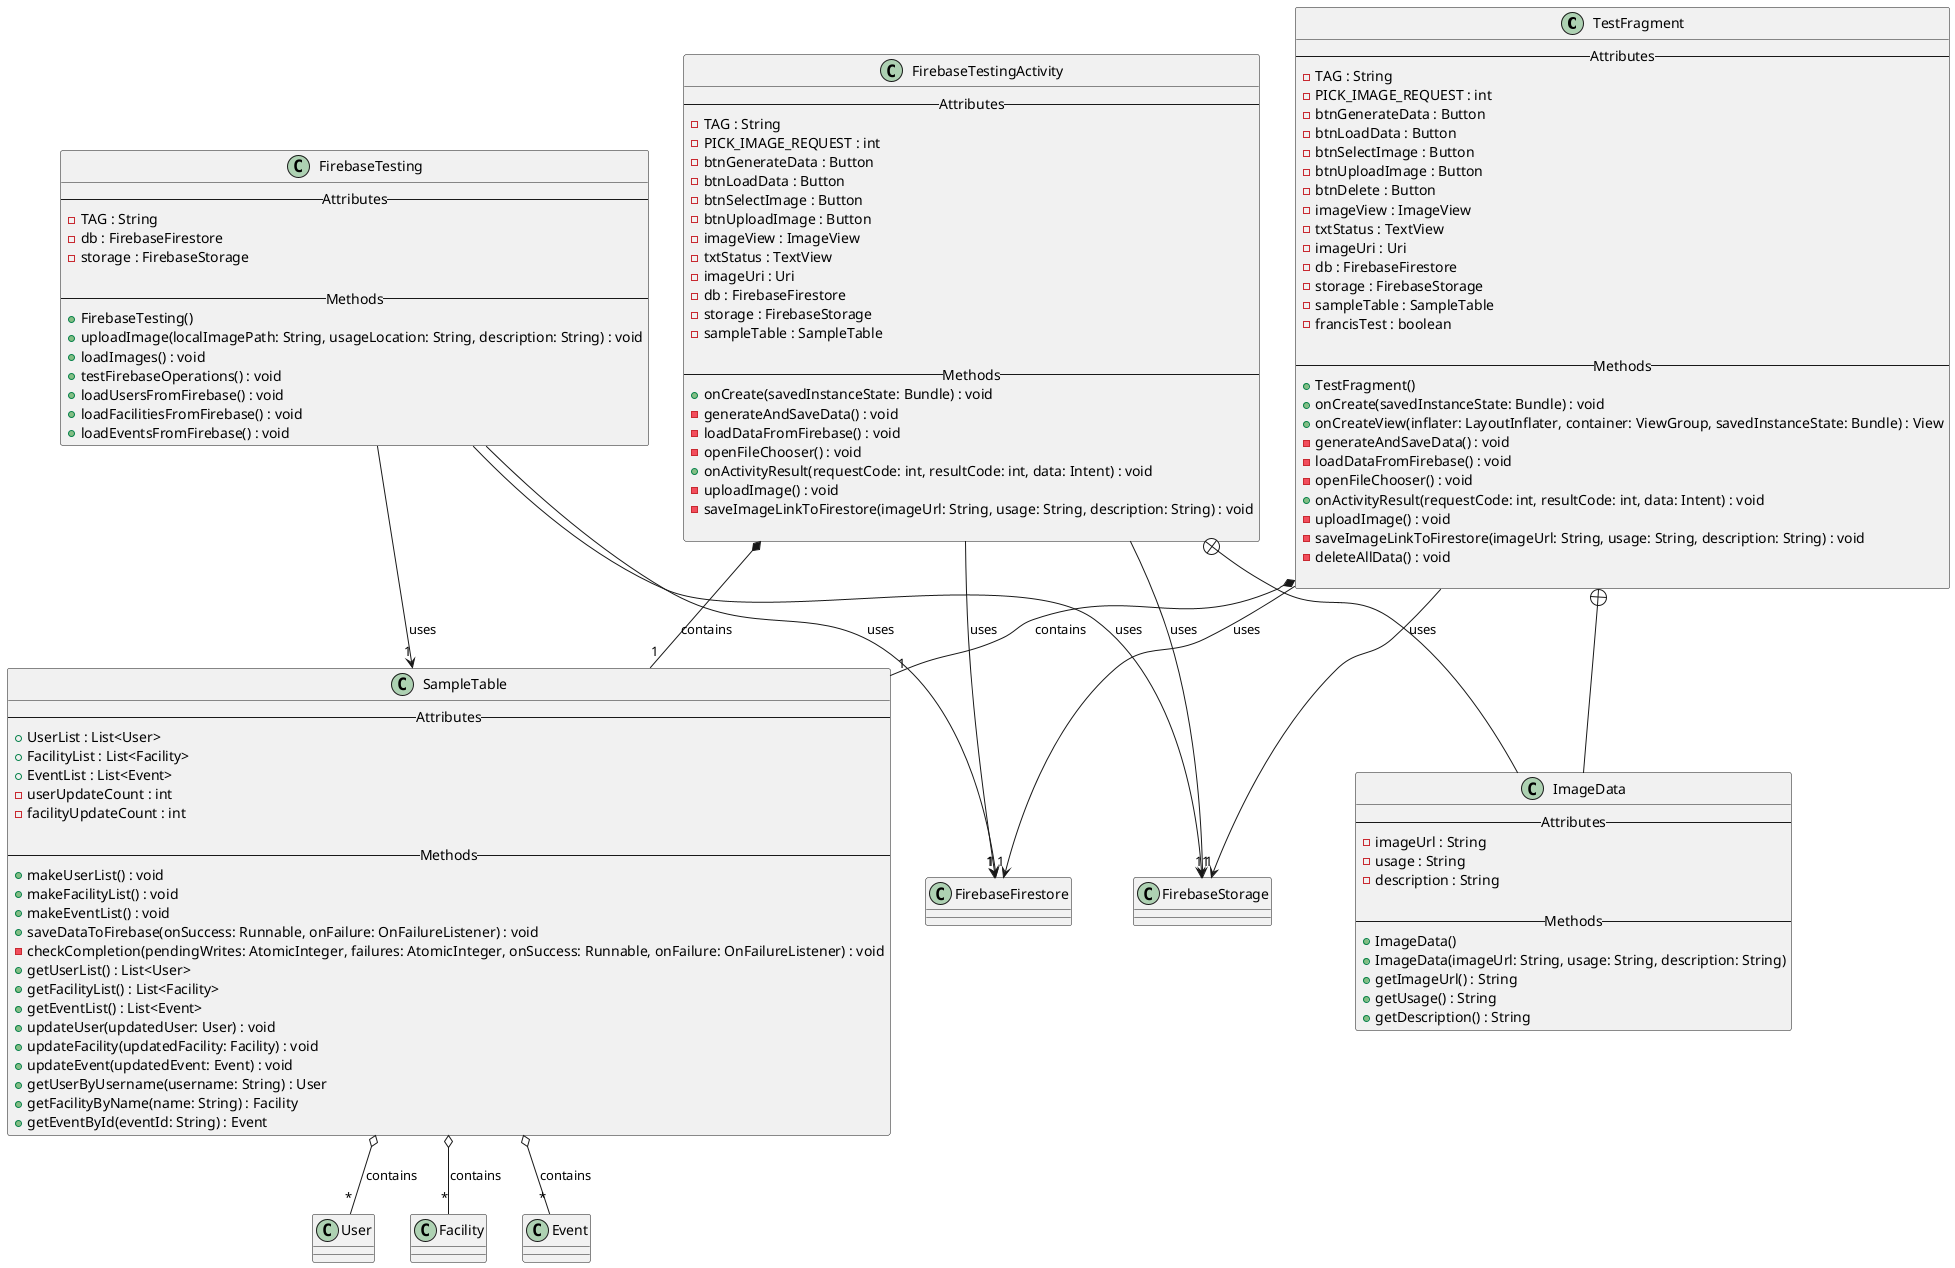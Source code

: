 @startuml
class TestFragment {
    -- Attributes --
    - TAG : String
    - PICK_IMAGE_REQUEST : int
    - btnGenerateData : Button
    - btnLoadData : Button
    - btnSelectImage : Button
    - btnUploadImage : Button
    - btnDelete : Button
    - imageView : ImageView
    - txtStatus : TextView
    - imageUri : Uri
    - db : FirebaseFirestore
    - storage : FirebaseStorage
    - sampleTable : SampleTable
    - francisTest : boolean

    -- Methods --
    + TestFragment()
    + onCreate(savedInstanceState: Bundle) : void
    + onCreateView(inflater: LayoutInflater, container: ViewGroup, savedInstanceState: Bundle) : View
    - generateAndSaveData() : void
    - loadDataFromFirebase() : void
    - openFileChooser() : void
    + onActivityResult(requestCode: int, resultCode: int, data: Intent) : void
    - uploadImage() : void
    - saveImageLinkToFirestore(imageUrl: String, usage: String, description: String) : void
    - deleteAllData() : void

'    -- Inner Class --
'    class ImageData {
'        -- Attributes --
'        - imageUrl : String
'        - usage : String
'        - description : String
'
'        -- Methods --
'        + ImageData()
'        + ImageData(imageUrl: String, usage: String, description: String)
'        + getImageUrl() : String
'        + getUsage() : String
'        + getDescription() : String
'    }
}

class SampleTable {
    -- Attributes --
    + UserList : List<User>
    + FacilityList : List<Facility>
    + EventList : List<Event>
    - userUpdateCount : int
    - facilityUpdateCount : int

    -- Methods --
    + makeUserList() : void
    + makeFacilityList() : void
    + makeEventList() : void
    + saveDataToFirebase(onSuccess: Runnable, onFailure: OnFailureListener) : void
    - checkCompletion(pendingWrites: AtomicInteger, failures: AtomicInteger, onSuccess: Runnable, onFailure: OnFailureListener) : void
    + getUserList() : List<User>
    + getFacilityList() : List<Facility>
    + getEventList() : List<Event>
    + updateUser(updatedUser: User) : void
    + updateFacility(updatedFacility: Facility) : void
    + updateEvent(updatedEvent: Event) : void
    + getUserByUsername(username: String) : User
    + getFacilityByName(name: String) : Facility
    + getEventById(eventId: String) : Event
}

class FirebaseTestingActivity {
    -- Attributes --
    - TAG : String
    - PICK_IMAGE_REQUEST : int
    - btnGenerateData : Button
    - btnLoadData : Button
    - btnSelectImage : Button
    - btnUploadImage : Button
    - imageView : ImageView
    - txtStatus : TextView
    - imageUri : Uri
    - db : FirebaseFirestore
    - storage : FirebaseStorage
    - sampleTable : SampleTable

    -- Methods --
    + onCreate(savedInstanceState: Bundle) : void
    - generateAndSaveData() : void
    - loadDataFromFirebase() : void
    - openFileChooser() : void
    + onActivityResult(requestCode: int, resultCode: int, data: Intent) : void
    - uploadImage() : void
    - saveImageLinkToFirestore(imageUrl: String, usage: String, description: String) : void

'    -- Inner Class --
'    class ImageData {
'        -- Attributes --
'        - imageUrl : String
'        - usage : String
'        - description : String
'
'        -- Methods --
'        + ImageData()
'        + ImageData(imageUrl: String, usage: String, description: String)
'        + getImageUrl() : String
'        + getUsage() : String
'        + getDescription() : String
'    }
}


class ImageData {
    -- Attributes --
    - imageUrl : String
    - usage : String
    - description : String

    -- Methods --
    + ImageData()
    + ImageData(imageUrl: String, usage: String, description: String)
    + getImageUrl() : String
    + getUsage() : String
    + getDescription() : String
}

class FirebaseTesting {
    -- Attributes --
    - TAG : String
    - db : FirebaseFirestore
    - storage : FirebaseStorage

    -- Methods --
    + FirebaseTesting()
    + uploadImage(localImagePath: String, usageLocation: String, description: String) : void
    + loadImages() : void
    + testFirebaseOperations() : void
    + loadUsersFromFirebase() : void
    + loadFacilitiesFromFirebase() : void
    + loadEventsFromFirebase() : void
}

' Relationships with correct multiplicity and UML notations
FirebaseTestingActivity *-- "1" SampleTable : contains
SampleTable o-- "*" User : contains
SampleTable o-- "*" Facility : contains
SampleTable o-- "*" Event : contains
FirebaseTestingActivity --> "1" FirebaseFirestore : uses
FirebaseTestingActivity --> "1" FirebaseStorage : uses
TestFragment --> "1" FirebaseFirestore : uses
TestFragment --> "1" FirebaseStorage : uses
TestFragment *-- "1" SampleTable : contains
FirebaseTesting --> "1" FirebaseFirestore : uses
FirebaseTesting --> "1" FirebaseStorage : uses
FirebaseTesting --> "1" SampleTable : uses
FirebaseTestingActivity +-- ImageData
TestFragment +-- ImageData
@enduml
